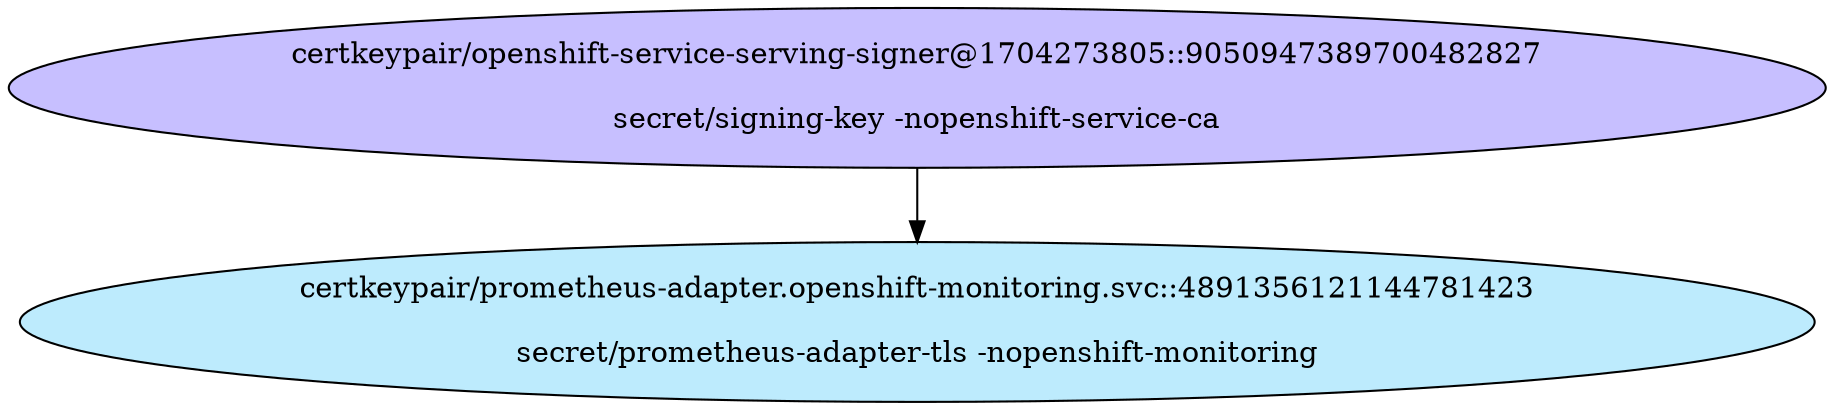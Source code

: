 digraph "Local Certificate" {
  // Node definitions.
  1 [
    label="certkeypair/openshift-service-serving-signer@1704273805::9050947389700482827\n\nsecret/signing-key -nopenshift-service-ca\n"
    style=filled
    fillcolor="#c7bfff"
  ];
  16 [
    label="certkeypair/prometheus-adapter.openshift-monitoring.svc::4891356121144781423\n\nsecret/prometheus-adapter-tls -nopenshift-monitoring\n"
    style=filled
    fillcolor="#bdebfd"
  ];

  // Edge definitions.
  1 -> 16;
}